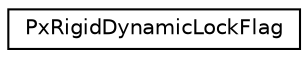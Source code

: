 digraph "Graphical Class Hierarchy"
{
  edge [fontname="Helvetica",fontsize="10",labelfontname="Helvetica",labelfontsize="10"];
  node [fontname="Helvetica",fontsize="10",shape=record];
  rankdir="LR";
  Node0 [label="PxRigidDynamicLockFlag",height=0.2,width=0.4,color="black", fillcolor="white", style="filled",URL="$structPxRigidDynamicLockFlag.html",tooltip="Collection of flags providing a mechanism to lock motion along/around a specific axis. "];
}
